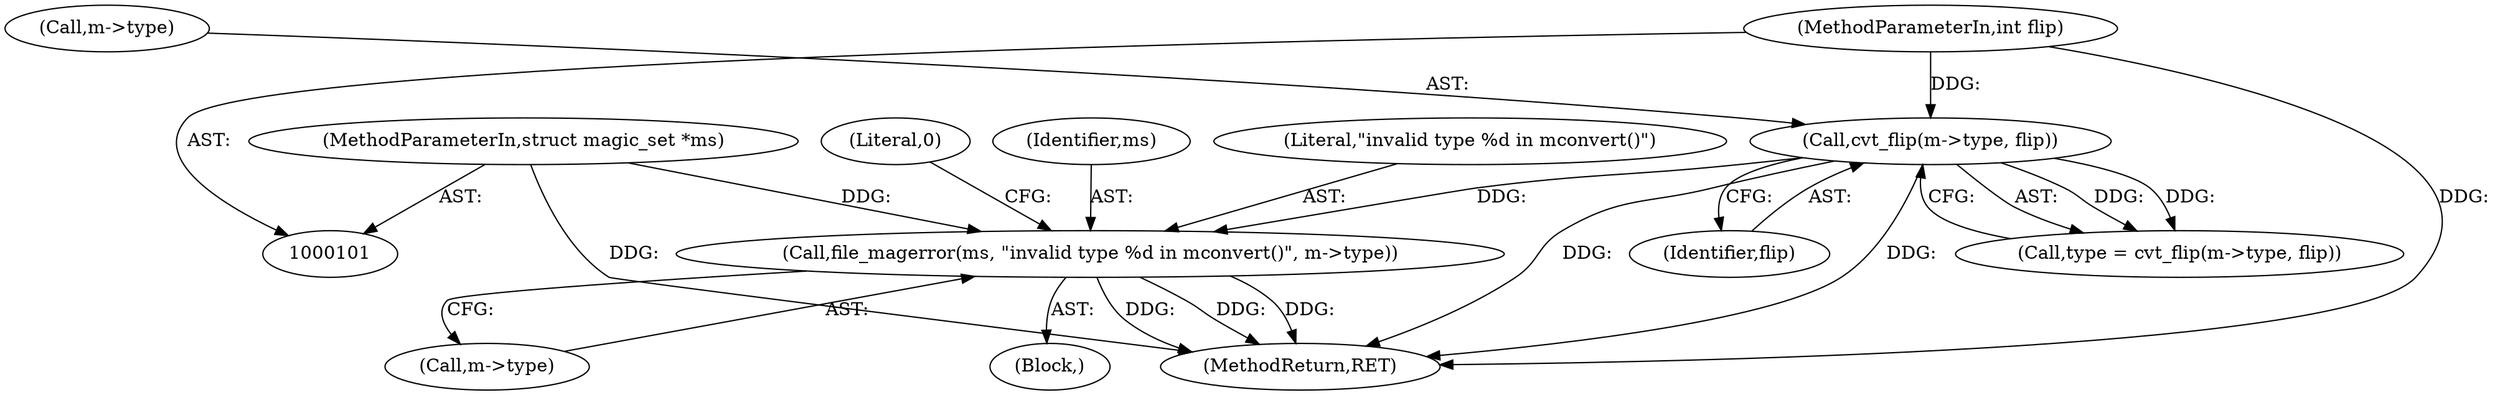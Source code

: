 digraph "0_file_27a14bc7ba285a0a5ebfdb55e54001aa11932b08@pointer" {
"1000894" [label="(Call,file_magerror(ms, \"invalid type %d in mconvert()\", m->type))"];
"1000102" [label="(MethodParameterIn,struct magic_set *ms)"];
"1000117" [label="(Call,cvt_flip(m->type, flip))"];
"1000104" [label="(MethodParameterIn,int flip)"];
"1000896" [label="(Literal,\"invalid type %d in mconvert()\")"];
"1000115" [label="(Call,type = cvt_flip(m->type, flip))"];
"1000894" [label="(Call,file_magerror(ms, \"invalid type %d in mconvert()\", m->type))"];
"1000901" [label="(Literal,0)"];
"1000102" [label="(MethodParameterIn,struct magic_set *ms)"];
"1000897" [label="(Call,m->type)"];
"1000121" [label="(Identifier,flip)"];
"1000118" [label="(Call,m->type)"];
"1000104" [label="(MethodParameterIn,int flip)"];
"1000902" [label="(MethodReturn,RET)"];
"1000117" [label="(Call,cvt_flip(m->type, flip))"];
"1000895" [label="(Identifier,ms)"];
"1000122" [label="(Block,)"];
"1000894" -> "1000122"  [label="AST: "];
"1000894" -> "1000897"  [label="CFG: "];
"1000895" -> "1000894"  [label="AST: "];
"1000896" -> "1000894"  [label="AST: "];
"1000897" -> "1000894"  [label="AST: "];
"1000901" -> "1000894"  [label="CFG: "];
"1000894" -> "1000902"  [label="DDG: "];
"1000894" -> "1000902"  [label="DDG: "];
"1000894" -> "1000902"  [label="DDG: "];
"1000102" -> "1000894"  [label="DDG: "];
"1000117" -> "1000894"  [label="DDG: "];
"1000102" -> "1000101"  [label="AST: "];
"1000102" -> "1000902"  [label="DDG: "];
"1000117" -> "1000115"  [label="AST: "];
"1000117" -> "1000121"  [label="CFG: "];
"1000118" -> "1000117"  [label="AST: "];
"1000121" -> "1000117"  [label="AST: "];
"1000115" -> "1000117"  [label="CFG: "];
"1000117" -> "1000902"  [label="DDG: "];
"1000117" -> "1000902"  [label="DDG: "];
"1000117" -> "1000115"  [label="DDG: "];
"1000117" -> "1000115"  [label="DDG: "];
"1000104" -> "1000117"  [label="DDG: "];
"1000104" -> "1000101"  [label="AST: "];
"1000104" -> "1000902"  [label="DDG: "];
}

